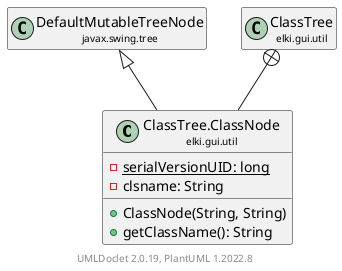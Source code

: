 @startuml
    remove .*\.(Instance|Par|Parameterizer|Factory)$
    set namespaceSeparator none
    hide empty fields
    hide empty methods

    class "<size:14>ClassTree.ClassNode\n<size:10>elki.gui.util" as elki.gui.util.ClassTree.ClassNode [[ClassTree.ClassNode.html]] {
        {static} -serialVersionUID: long
        -clsname: String
        +ClassNode(String, String)
        +getClassName(): String
    }

    class "<size:14>DefaultMutableTreeNode\n<size:10>javax.swing.tree" as javax.swing.tree.DefaultMutableTreeNode
    class "<size:14>ClassTree\n<size:10>elki.gui.util" as elki.gui.util.ClassTree [[ClassTree.html]]

    javax.swing.tree.DefaultMutableTreeNode <|-- elki.gui.util.ClassTree.ClassNode
    elki.gui.util.ClassTree +-- elki.gui.util.ClassTree.ClassNode

    center footer UMLDoclet 2.0.19, PlantUML 1.2022.8
@enduml
